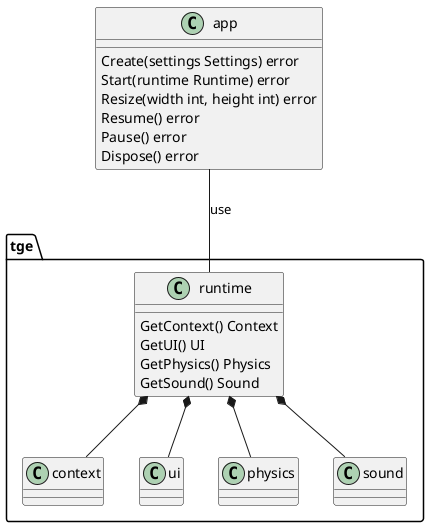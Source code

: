 ```plantuml
@startuml API
app -- tge.runtime : use
app : Create(settings Settings) error
app : Start(runtime Runtime) error
app : Resize(width int, height int) error
app : Resume() error
app : Pause() error
app : Dispose() error

tge.runtime *-- tge.context
tge.runtime : GetContext() Context
tge.runtime : GetUI() UI
tge.runtime : GetPhysics() Physics
tge.runtime : GetSound() Sound

tge.runtime *-- tge.ui
tge.runtime *-- tge.physics
tge.runtime *-- tge.sound
@enduml
```